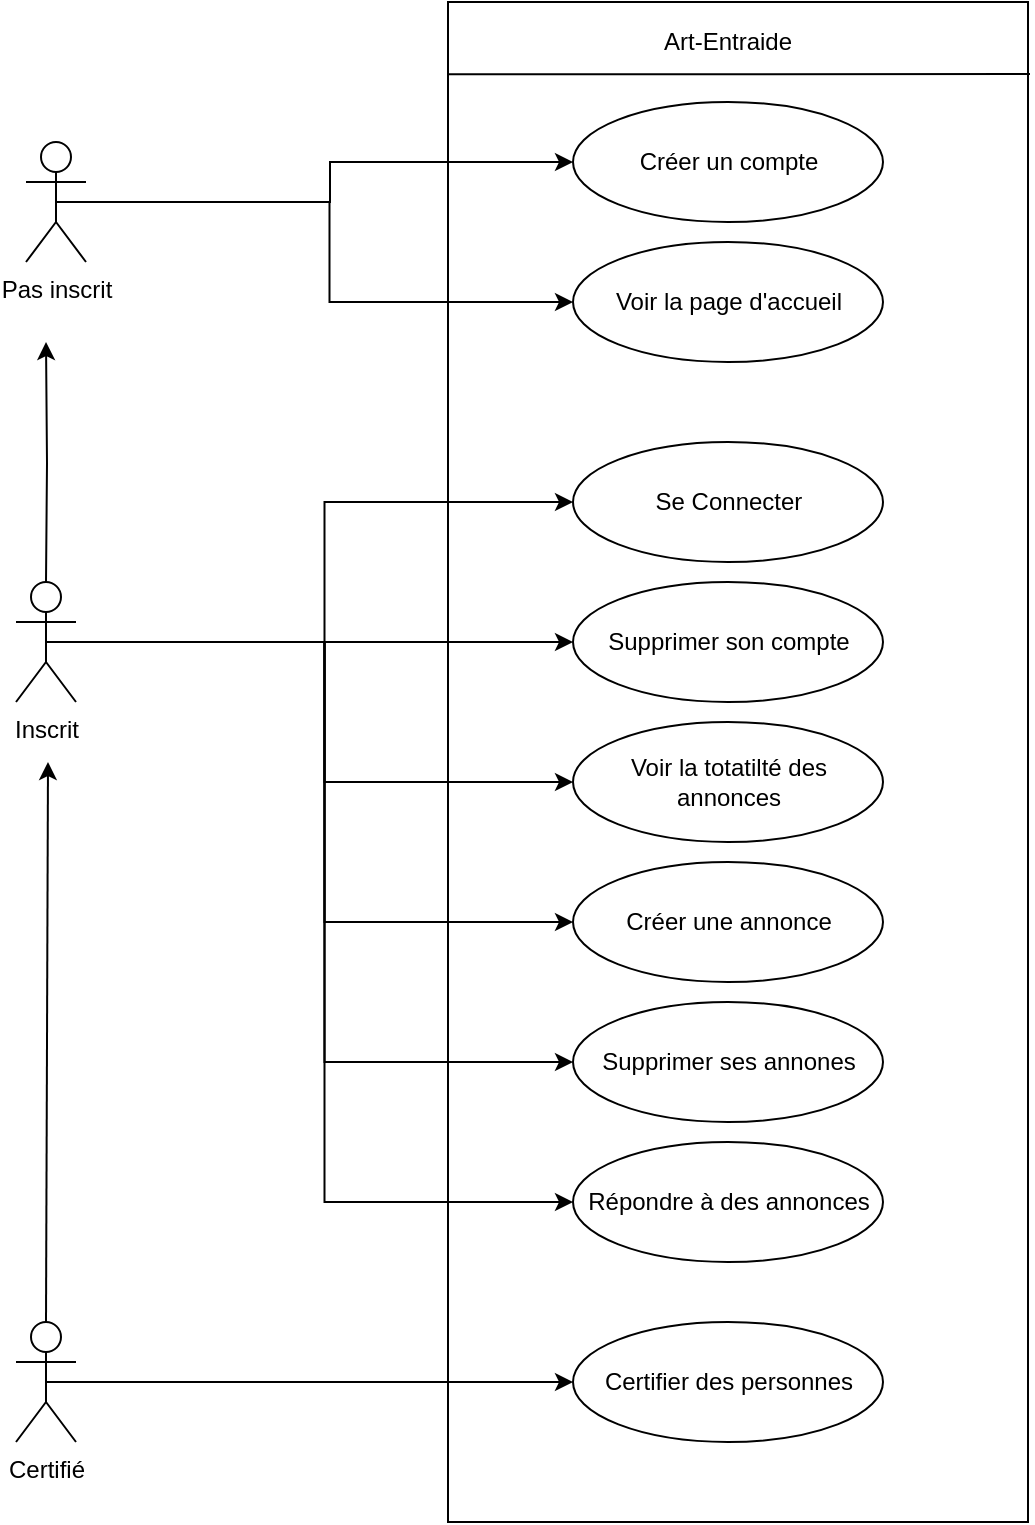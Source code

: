 <mxfile version="13.9.2" type="device"><diagram id="nsFmcbZ1HFoxbwpNdXEm" name="Page-1"><mxGraphModel dx="826" dy="740" grid="1" gridSize="10" guides="1" tooltips="1" connect="1" arrows="1" fold="1" page="1" pageScale="1" pageWidth="850" pageHeight="1100" math="0" shadow="0"><root><mxCell id="0"/><mxCell id="1" parent="0"/><mxCell id="P8Ae4rGZpNesVGkro_Pr-5" value="" style="rounded=0;whiteSpace=wrap;html=1;" parent="1" vertex="1"><mxGeometry x="520" y="80" width="290" height="760" as="geometry"/></mxCell><mxCell id="P8Ae4rGZpNesVGkro_Pr-22" style="edgeStyle=orthogonalEdgeStyle;rounded=0;orthogonalLoop=1;jettySize=auto;html=1;entryX=0;entryY=0.5;entryDx=0;entryDy=0;shadow=0;sketch=0;exitX=0.5;exitY=0.5;exitDx=0;exitDy=0;exitPerimeter=0;" parent="1" source="P8Ae4rGZpNesVGkro_Pr-1" target="P8Ae4rGZpNesVGkro_Pr-17" edge="1"><mxGeometry relative="1" as="geometry"><mxPoint x="350" y="230" as="sourcePoint"/><Array as="points"><mxPoint x="461" y="180"/><mxPoint x="461" y="160"/></Array></mxGeometry></mxCell><mxCell id="P8Ae4rGZpNesVGkro_Pr-23" style="edgeStyle=orthogonalEdgeStyle;rounded=0;sketch=0;orthogonalLoop=1;jettySize=auto;html=1;entryX=0;entryY=0.5;entryDx=0;entryDy=0;shadow=0;exitX=0.5;exitY=0.5;exitDx=0;exitDy=0;exitPerimeter=0;" parent="1" source="P8Ae4rGZpNesVGkro_Pr-1" target="P8Ae4rGZpNesVGkro_Pr-10" edge="1"><mxGeometry relative="1" as="geometry"><mxPoint x="350" y="230" as="sourcePoint"/></mxGeometry></mxCell><mxCell id="P8Ae4rGZpNesVGkro_Pr-1" value="&lt;div&gt;Pas inscrit&lt;br&gt;&lt;/div&gt;&lt;div&gt;&lt;br&gt;&lt;/div&gt;" style="shape=umlActor;verticalLabelPosition=bottom;verticalAlign=top;html=1;outlineConnect=0;" parent="1" vertex="1"><mxGeometry x="309" y="150" width="30" height="60" as="geometry"/></mxCell><mxCell id="P8Ae4rGZpNesVGkro_Pr-6" value="Art-Entraide" style="text;html=1;strokeColor=none;fillColor=none;align=center;verticalAlign=middle;whiteSpace=wrap;rounded=0;" parent="1" vertex="1"><mxGeometry x="620" y="90" width="80" height="20" as="geometry"/></mxCell><mxCell id="P8Ae4rGZpNesVGkro_Pr-9" value="Se Connecter" style="ellipse;whiteSpace=wrap;html=1;" parent="1" vertex="1"><mxGeometry x="582.5" y="300" width="155" height="60" as="geometry"/></mxCell><mxCell id="P8Ae4rGZpNesVGkro_Pr-10" value="Voir la page d'accueil" style="ellipse;whiteSpace=wrap;html=1;" parent="1" vertex="1"><mxGeometry x="582.5" y="200" width="155" height="60" as="geometry"/></mxCell><mxCell id="P8Ae4rGZpNesVGkro_Pr-11" value="Créer une annonce " style="ellipse;whiteSpace=wrap;html=1;" parent="1" vertex="1"><mxGeometry x="582.5" y="510" width="155" height="60" as="geometry"/></mxCell><mxCell id="P8Ae4rGZpNesVGkro_Pr-15" value="Répondre à des annonces " style="ellipse;whiteSpace=wrap;html=1;" parent="1" vertex="1"><mxGeometry x="582.5" y="650" width="155" height="60" as="geometry"/></mxCell><mxCell id="P8Ae4rGZpNesVGkro_Pr-16" value="Voir la totatilté des annonces" style="ellipse;whiteSpace=wrap;html=1;" parent="1" vertex="1"><mxGeometry x="582.5" y="440" width="155" height="60" as="geometry"/></mxCell><mxCell id="P8Ae4rGZpNesVGkro_Pr-17" value="Créer un compte" style="ellipse;whiteSpace=wrap;html=1;" parent="1" vertex="1"><mxGeometry x="582.5" y="130" width="155" height="60" as="geometry"/></mxCell><mxCell id="P8Ae4rGZpNesVGkro_Pr-24" style="edgeStyle=orthogonalEdgeStyle;rounded=0;sketch=0;orthogonalLoop=1;jettySize=auto;html=1;exitX=0.5;exitY=0.5;exitDx=0;exitDy=0;exitPerimeter=0;entryX=0;entryY=0.5;entryDx=0;entryDy=0;shadow=0;" parent="1" source="P8Ae4rGZpNesVGkro_Pr-18" target="P8Ae4rGZpNesVGkro_Pr-9" edge="1"><mxGeometry relative="1" as="geometry"/></mxCell><mxCell id="P8Ae4rGZpNesVGkro_Pr-25" style="edgeStyle=orthogonalEdgeStyle;rounded=0;sketch=0;orthogonalLoop=1;jettySize=auto;html=1;exitX=0.5;exitY=0.5;exitDx=0;exitDy=0;exitPerimeter=0;shadow=0;" parent="1" source="P8Ae4rGZpNesVGkro_Pr-18" target="P8Ae4rGZpNesVGkro_Pr-20" edge="1"><mxGeometry relative="1" as="geometry"/></mxCell><mxCell id="P8Ae4rGZpNesVGkro_Pr-27" style="edgeStyle=orthogonalEdgeStyle;rounded=0;sketch=0;orthogonalLoop=1;jettySize=auto;html=1;exitX=0.5;exitY=0.5;exitDx=0;exitDy=0;exitPerimeter=0;entryX=0;entryY=0.5;entryDx=0;entryDy=0;shadow=0;" parent="1" source="P8Ae4rGZpNesVGkro_Pr-18" target="P8Ae4rGZpNesVGkro_Pr-11" edge="1"><mxGeometry relative="1" as="geometry"/></mxCell><mxCell id="P8Ae4rGZpNesVGkro_Pr-28" style="edgeStyle=orthogonalEdgeStyle;rounded=0;sketch=0;orthogonalLoop=1;jettySize=auto;html=1;exitX=0.5;exitY=0.5;exitDx=0;exitDy=0;exitPerimeter=0;entryX=0;entryY=0.5;entryDx=0;entryDy=0;shadow=0;" parent="1" source="P8Ae4rGZpNesVGkro_Pr-18" target="P8Ae4rGZpNesVGkro_Pr-21" edge="1"><mxGeometry relative="1" as="geometry"/></mxCell><mxCell id="P8Ae4rGZpNesVGkro_Pr-29" style="edgeStyle=orthogonalEdgeStyle;rounded=0;sketch=0;orthogonalLoop=1;jettySize=auto;html=1;exitX=0.5;exitY=0.5;exitDx=0;exitDy=0;exitPerimeter=0;entryX=0;entryY=0.5;entryDx=0;entryDy=0;shadow=0;" parent="1" source="P8Ae4rGZpNesVGkro_Pr-18" target="P8Ae4rGZpNesVGkro_Pr-15" edge="1"><mxGeometry relative="1" as="geometry"/></mxCell><mxCell id="P8Ae4rGZpNesVGkro_Pr-34" style="edgeStyle=orthogonalEdgeStyle;rounded=0;sketch=0;orthogonalLoop=1;jettySize=auto;html=1;exitX=0.5;exitY=0.5;exitDx=0;exitDy=0;exitPerimeter=0;entryX=0;entryY=0.5;entryDx=0;entryDy=0;shadow=0;startArrow=none;startFill=0;endArrow=classic;endFill=1;" parent="1" source="P8Ae4rGZpNesVGkro_Pr-18" target="P8Ae4rGZpNesVGkro_Pr-16" edge="1"><mxGeometry relative="1" as="geometry"/></mxCell><mxCell id="P8Ae4rGZpNesVGkro_Pr-18" value="&lt;div&gt;Inscrit&lt;/div&gt;&lt;div&gt;&lt;br&gt;&lt;/div&gt;" style="shape=umlActor;verticalLabelPosition=bottom;verticalAlign=top;html=1;outlineConnect=0;" parent="1" vertex="1"><mxGeometry x="304" y="370" width="30" height="60" as="geometry"/></mxCell><mxCell id="P8Ae4rGZpNesVGkro_Pr-20" value="Supprimer son compte " style="ellipse;whiteSpace=wrap;html=1;" parent="1" vertex="1"><mxGeometry x="582.5" y="370" width="155" height="60" as="geometry"/></mxCell><mxCell id="P8Ae4rGZpNesVGkro_Pr-21" value="Supprimer ses annones " style="ellipse;whiteSpace=wrap;html=1;" parent="1" vertex="1"><mxGeometry x="582.5" y="580" width="155" height="60" as="geometry"/></mxCell><mxCell id="P8Ae4rGZpNesVGkro_Pr-33" style="edgeStyle=orthogonalEdgeStyle;rounded=0;sketch=0;orthogonalLoop=1;jettySize=auto;html=1;exitX=0.5;exitY=0.5;exitDx=0;exitDy=0;exitPerimeter=0;shadow=0;startArrow=none;startFill=0;endArrow=classic;endFill=1;" parent="1" source="P8Ae4rGZpNesVGkro_Pr-30" target="P8Ae4rGZpNesVGkro_Pr-32" edge="1"><mxGeometry relative="1" as="geometry"><Array as="points"><mxPoint x="420" y="770"/><mxPoint x="420" y="770"/></Array></mxGeometry></mxCell><mxCell id="P8Ae4rGZpNesVGkro_Pr-30" value="&lt;div&gt;Certifié&lt;/div&gt;&lt;div&gt;&lt;br&gt;&lt;/div&gt;" style="shape=umlActor;verticalLabelPosition=bottom;verticalAlign=top;html=1;outlineConnect=0;" parent="1" vertex="1"><mxGeometry x="304" y="740" width="30" height="60" as="geometry"/></mxCell><mxCell id="P8Ae4rGZpNesVGkro_Pr-32" value="Certifier des personnes" style="ellipse;whiteSpace=wrap;html=1;" parent="1" vertex="1"><mxGeometry x="582.5" y="740" width="155" height="60" as="geometry"/></mxCell><mxCell id="P8Ae4rGZpNesVGkro_Pr-35" value="" style="endArrow=none;html=1;shadow=0;entryX=-0.001;entryY=0.041;entryDx=0;entryDy=0;entryPerimeter=0;" parent="1" edge="1"><mxGeometry width="50" height="50" relative="1" as="geometry"><mxPoint x="811" y="116" as="sourcePoint"/><mxPoint x="519.71" y="116.16" as="targetPoint"/></mxGeometry></mxCell><mxCell id="P8Ae4rGZpNesVGkro_Pr-37" value="" style="endArrow=classic;html=1;shadow=0;exitX=0.5;exitY=0;exitDx=0;exitDy=0;exitPerimeter=0;" parent="1" edge="1" source="P8Ae4rGZpNesVGkro_Pr-30"><mxGeometry width="50" height="50" relative="1" as="geometry"><mxPoint x="215" y="660" as="sourcePoint"/><mxPoint x="320" y="460" as="targetPoint"/></mxGeometry></mxCell><mxCell id="P8Ae4rGZpNesVGkro_Pr-38" value="" style="edgeStyle=orthogonalEdgeStyle;rounded=0;orthogonalLoop=1;jettySize=auto;html=1;startArrow=classic;startFill=1;endArrow=none;endFill=0;" parent="1" target="P8Ae4rGZpNesVGkro_Pr-18" edge="1"><mxGeometry relative="1" as="geometry"><mxPoint x="319" y="250" as="sourcePoint"/><mxPoint x="324" y="370" as="targetPoint"/></mxGeometry></mxCell></root></mxGraphModel></diagram></mxfile>